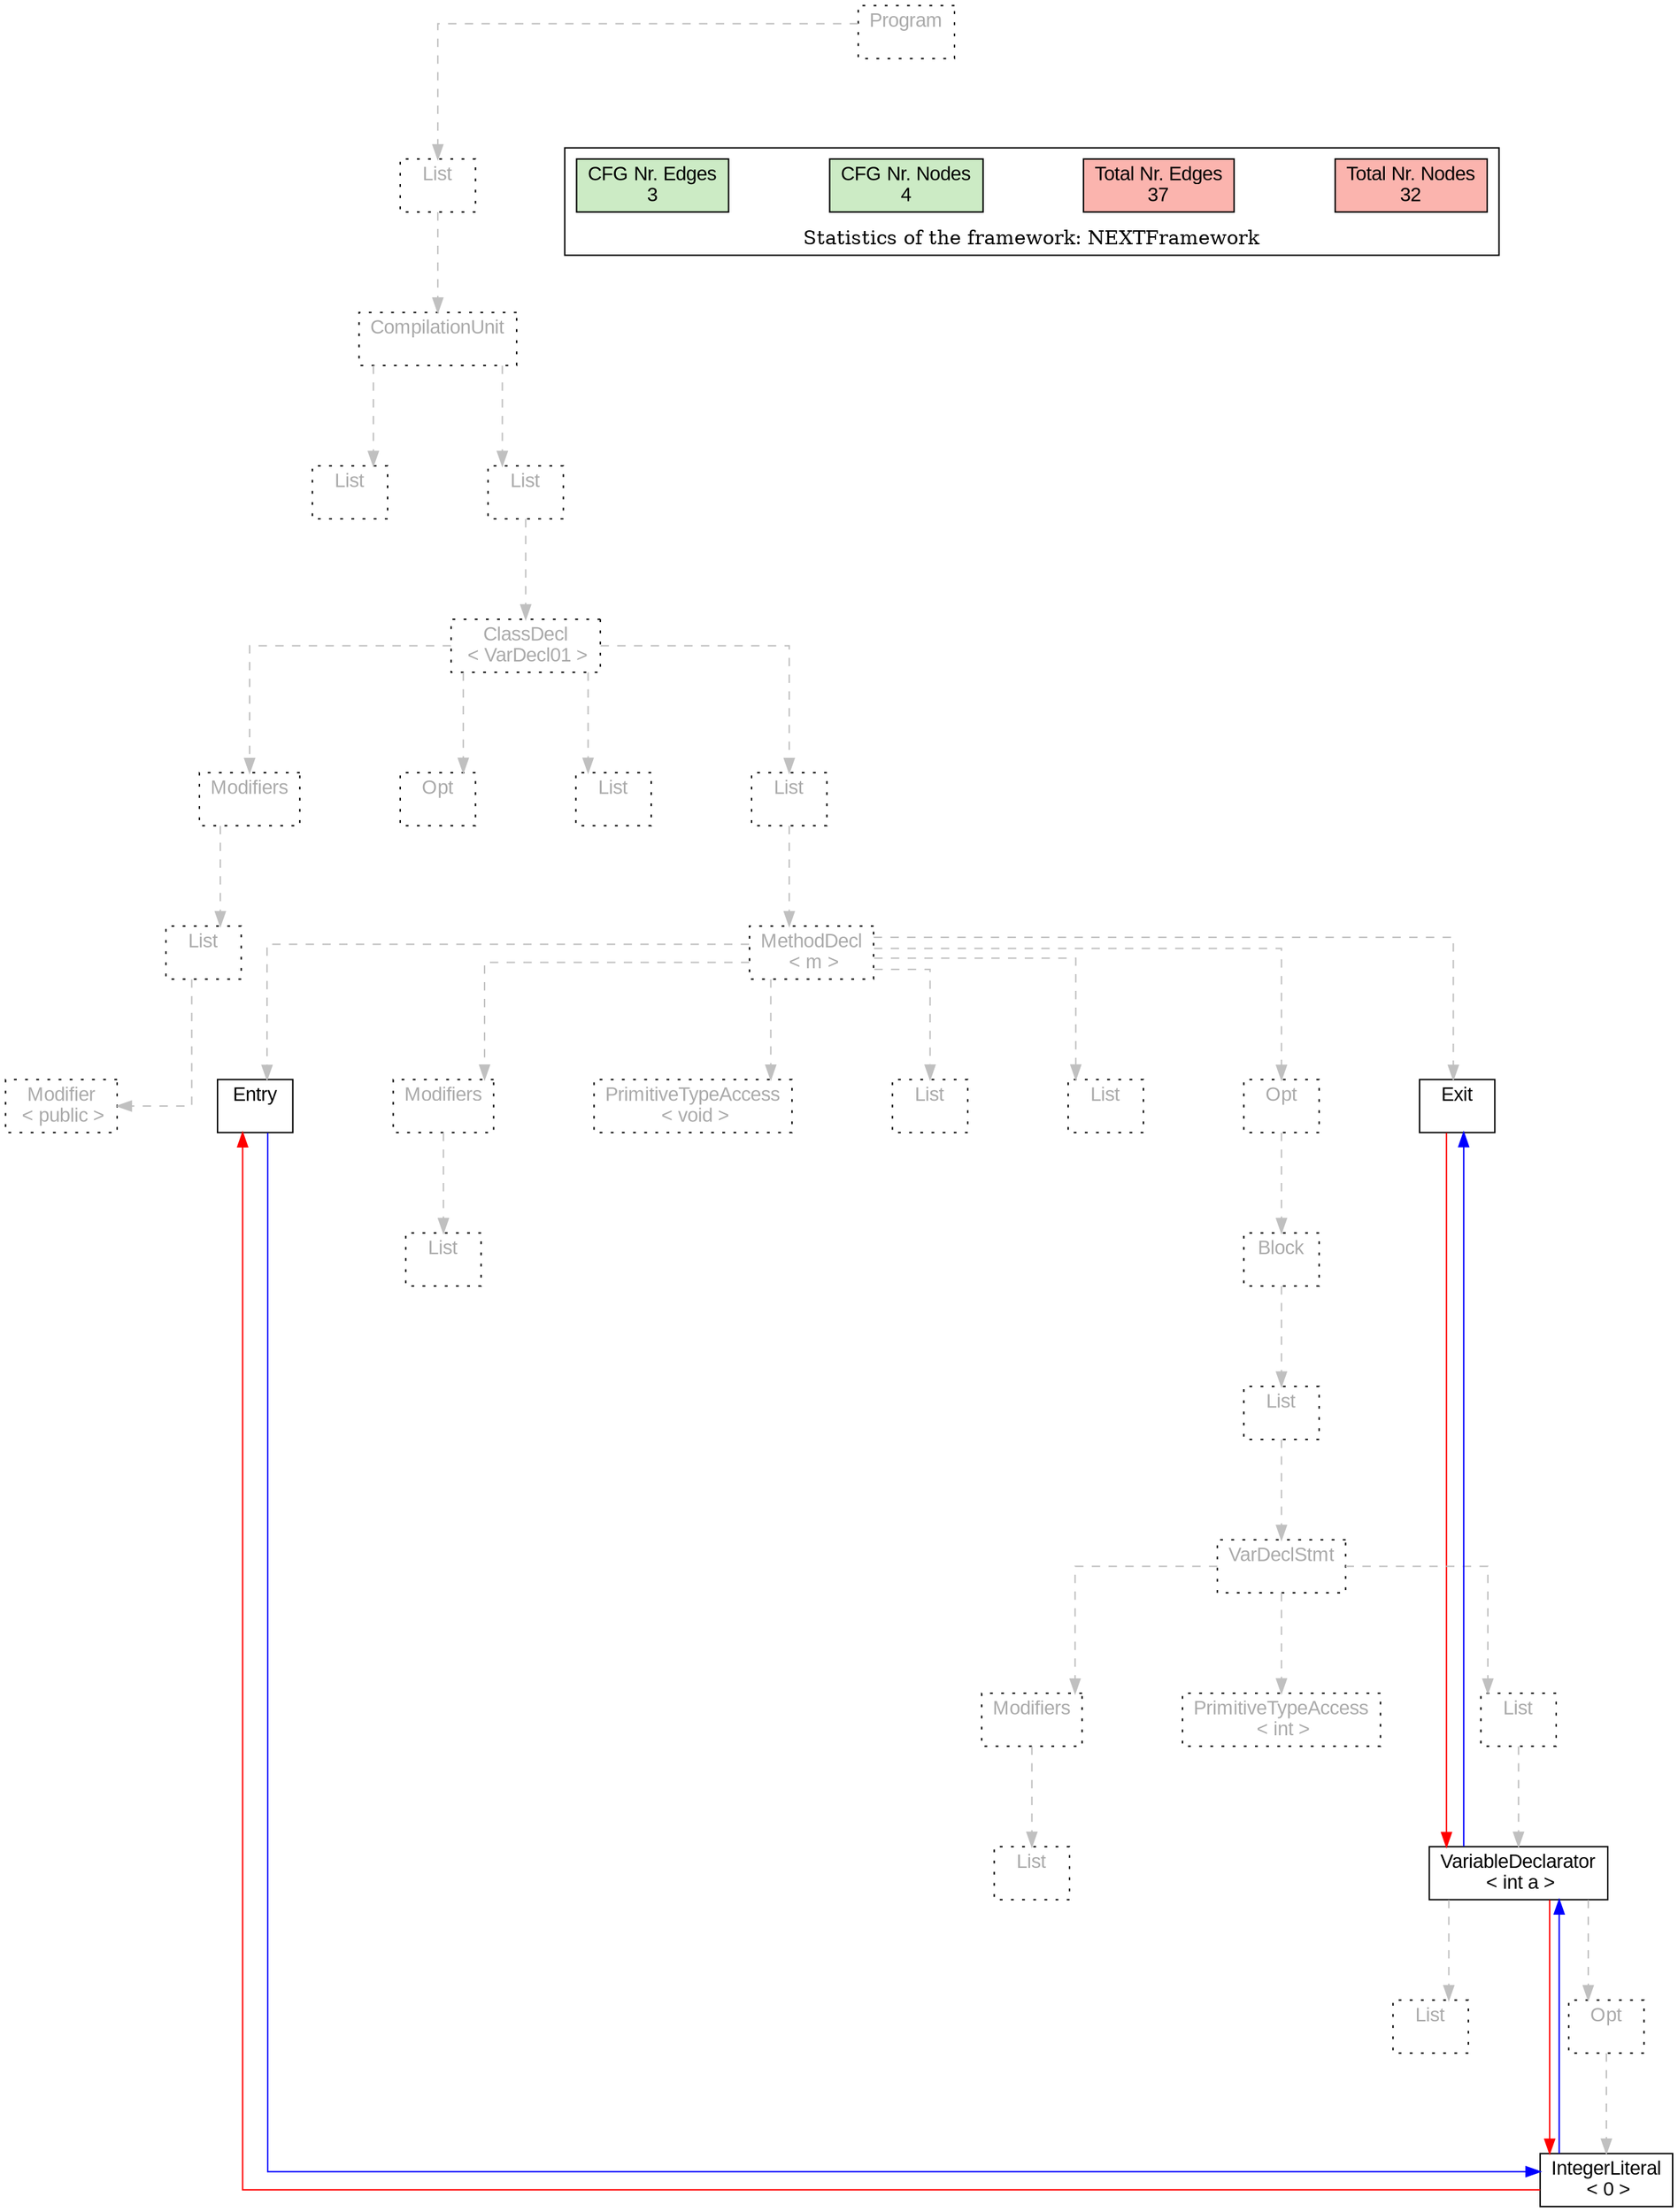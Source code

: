digraph G {
graph [splines=ortho, nodesep="1", ranksep="1"]
node [shape=rect, fontname=Arial];
{ rank = same; "Program[0]"}
{ rank = same; "List[1]"}
{ rank = same; "CompilationUnit[2]"}
{ rank = same; "List[3]"; "List[4]"}
{ rank = same; "ClassDecl[5]"}
{ rank = same; "Modifiers[6]"; "Opt[9]"; "List[10]"; "List[11]"}
{ rank = same; "List[7]"; "MethodDecl[12]"}
{ rank = same; "Modifier[8]"; "Entry[13]"; "Modifiers[14]"; "PrimitiveTypeAccess[16]"; "List[17]"; "List[18]"; "Opt[19]"; "Exit[20]"}
{ rank = same; "List[15]"; "Block[20]"}
{ rank = same; "List[21]"}
{ rank = same; "VarDeclStmt[22]"}
{ rank = same; "Modifiers[23]"; "PrimitiveTypeAccess[25]"; "List[26]"}
{ rank = same; "List[24]"; "VariableDeclarator[27]"}
{ rank = same; "List[28]"; "Opt[29]"}
{ rank = same; "IntegerLiteral[30]"}
"Program[0]" [label="Program\n ", style= dotted   fillcolor="#eeeeee" fontcolor="#aaaaaa"  ]
"List[1]" [label="List\n ", style= dotted   fillcolor="#eeeeee" fontcolor="#aaaaaa"  ]
"CompilationUnit[2]" [label="CompilationUnit\n ", style= dotted   fillcolor="#eeeeee" fontcolor="#aaaaaa"  ]
"List[3]" [label="List\n ", style= dotted   fillcolor="#eeeeee" fontcolor="#aaaaaa"  ]
"List[4]" [label="List\n ", style= dotted   fillcolor="#eeeeee" fontcolor="#aaaaaa"  ]
"ClassDecl[5]" [label="ClassDecl\n < VarDecl01 >", style= dotted   fillcolor="#eeeeee" fontcolor="#aaaaaa"  ]
"Modifiers[6]" [label="Modifiers\n ", style= dotted   fillcolor="#eeeeee" fontcolor="#aaaaaa"  ]
"List[7]" [label="List\n ", style= dotted   fillcolor="#eeeeee" fontcolor="#aaaaaa"  ]
"Modifier[8]" [label="Modifier\n < public >", style= dotted   fillcolor="#eeeeee" fontcolor="#aaaaaa"  ]
"Opt[9]" [label="Opt\n ", style= dotted   fillcolor="#eeeeee" fontcolor="#aaaaaa"  ]
"List[10]" [label="List\n ", style= dotted   fillcolor="#eeeeee" fontcolor="#aaaaaa"  ]
"List[11]" [label="List\n ", style= dotted   fillcolor="#eeeeee" fontcolor="#aaaaaa"  ]
"MethodDecl[12]" [label="MethodDecl\n < m >", style= dotted   fillcolor="#eeeeee" fontcolor="#aaaaaa"  ]
"Entry[13]" [label="Entry\n ", fillcolor=white   style=filled  ]
"Modifiers[14]" [label="Modifiers\n ", style= dotted   fillcolor="#eeeeee" fontcolor="#aaaaaa"  ]
"List[15]" [label="List\n ", style= dotted   fillcolor="#eeeeee" fontcolor="#aaaaaa"  ]
"PrimitiveTypeAccess[16]" [label="PrimitiveTypeAccess\n < void >", style= dotted   fillcolor="#eeeeee" fontcolor="#aaaaaa"  ]
"List[17]" [label="List\n ", style= dotted   fillcolor="#eeeeee" fontcolor="#aaaaaa"  ]
"List[18]" [label="List\n ", style= dotted   fillcolor="#eeeeee" fontcolor="#aaaaaa"  ]
"Opt[19]" [label="Opt\n ", style= dotted   fillcolor="#eeeeee" fontcolor="#aaaaaa"  ]
"Block[20]" [label="Block\n ", style= dotted   fillcolor="#eeeeee" fontcolor="#aaaaaa"  ]
"List[21]" [label="List\n ", style= dotted   fillcolor="#eeeeee" fontcolor="#aaaaaa"  ]
"VarDeclStmt[22]" [label="VarDeclStmt\n ", style= dotted   fillcolor="#eeeeee" fontcolor="#aaaaaa"  ]
"Modifiers[23]" [label="Modifiers\n ", style= dotted   fillcolor="#eeeeee" fontcolor="#aaaaaa"  ]
"List[24]" [label="List\n ", style= dotted   fillcolor="#eeeeee" fontcolor="#aaaaaa"  ]
"PrimitiveTypeAccess[25]" [label="PrimitiveTypeAccess\n < int >", style= dotted   fillcolor="#eeeeee" fontcolor="#aaaaaa"  ]
"List[26]" [label="List\n ", style= dotted   fillcolor="#eeeeee" fontcolor="#aaaaaa"  ]
"VariableDeclarator[27]" [label="VariableDeclarator\n < int a >", fillcolor=white   style=filled  ]
"List[28]" [label="List\n ", style= dotted   fillcolor="#eeeeee" fontcolor="#aaaaaa"  ]
"Opt[29]" [label="Opt\n ", style= dotted   fillcolor="#eeeeee" fontcolor="#aaaaaa"  ]
"IntegerLiteral[30]" [label="IntegerLiteral\n < 0 >", fillcolor=white   style=filled  ]
"Exit[20]" [label="Exit\n ", fillcolor=white   style=filled  ]
"CompilationUnit[2]" -> "List[3]" [style=dashed, color=gray]
"List[7]" -> "Modifier[8]" [style=dashed, color=gray]
"Modifiers[6]" -> "List[7]" [style=dashed, color=gray]
"ClassDecl[5]" -> "Modifiers[6]" [style=dashed, color=gray]
"ClassDecl[5]" -> "Opt[9]" [style=dashed, color=gray]
"ClassDecl[5]" -> "List[10]" [style=dashed, color=gray]
"MethodDecl[12]" -> "Entry[13]" [style=dashed, color=gray]
"Modifiers[14]" -> "List[15]" [style=dashed, color=gray]
"MethodDecl[12]" -> "Modifiers[14]" [style=dashed, color=gray]
"MethodDecl[12]" -> "PrimitiveTypeAccess[16]" [style=dashed, color=gray]
"MethodDecl[12]" -> "List[17]" [style=dashed, color=gray]
"MethodDecl[12]" -> "List[18]" [style=dashed, color=gray]
"Modifiers[23]" -> "List[24]" [style=dashed, color=gray]
"VarDeclStmt[22]" -> "Modifiers[23]" [style=dashed, color=gray]
"VarDeclStmt[22]" -> "PrimitiveTypeAccess[25]" [style=dashed, color=gray]
"VariableDeclarator[27]" -> "List[28]" [style=dashed, color=gray]
"Opt[29]" -> "IntegerLiteral[30]" [style=dashed, color=gray]
"VariableDeclarator[27]" -> "Opt[29]" [style=dashed, color=gray]
"List[26]" -> "VariableDeclarator[27]" [style=dashed, color=gray]
"VarDeclStmt[22]" -> "List[26]" [style=dashed, color=gray]
"List[21]" -> "VarDeclStmt[22]" [style=dashed, color=gray]
"Block[20]" -> "List[21]" [style=dashed, color=gray]
"Opt[19]" -> "Block[20]" [style=dashed, color=gray]
"MethodDecl[12]" -> "Opt[19]" [style=dashed, color=gray]
"MethodDecl[12]" -> "Exit[20]" [style=dashed, color=gray]
"List[11]" -> "MethodDecl[12]" [style=dashed, color=gray]
"ClassDecl[5]" -> "List[11]" [style=dashed, color=gray]
"List[4]" -> "ClassDecl[5]" [style=dashed, color=gray]
"CompilationUnit[2]" -> "List[4]" [style=dashed, color=gray]
"List[1]" -> "CompilationUnit[2]" [style=dashed, color=gray]
"Program[0]" -> "List[1]" [style=dashed, color=gray]
"Exit[20]" -> "VariableDeclarator[27]" [color=red, constraint=false]
"VariableDeclarator[27]" -> "Exit[20]" [color=blue, constraint=false, xlabel=" "] 
"VariableDeclarator[27]" -> "IntegerLiteral[30]" [color=red, constraint=false]
"IntegerLiteral[30]" -> "VariableDeclarator[27]" [color=blue, constraint=false, xlabel=" "] 
"IntegerLiteral[30]" -> "Entry[13]" [color=red, constraint=false]
"Entry[13]" -> "IntegerLiteral[30]" [color=blue, constraint=false, xlabel=" "] 
"List[3]" -> "List[4]" [style=invis]
"Modifiers[6]" -> "Opt[9]" -> "List[10]" -> "List[11]" [style=invis]
"Entry[13]" -> "Modifiers[14]" -> "PrimitiveTypeAccess[16]" -> "List[17]" -> "List[18]" -> "Opt[19]" -> "Exit[20]" [style=invis]
"Modifiers[23]" -> "PrimitiveTypeAccess[25]" -> "List[26]" [style=invis]
"List[28]" -> "Opt[29]" [style=invis]

subgraph cluster_legend {
{node [style=filled, fillcolor=1, colorscheme="pastel13"]
Nodes [label="Total Nr. Nodes
32", fillcolor=1]
Edges [label="Total Nr. Edges
37", fillcolor=1]
NodesCFG [label="CFG Nr. Nodes
4", fillcolor=3]
EdgesCFG [label="CFG Nr. Edges
3", fillcolor=3]
Nodes-> "Program[0]" -> NodesCFG  [style="invis"]
Edges -> "Program[0]" ->EdgesCFG [style="invis"]}
label = "Statistics of the framework: NEXTFramework"
style="solid"
ranksep=0.05
nodesep=0.01
labelloc = b
len=2
}}